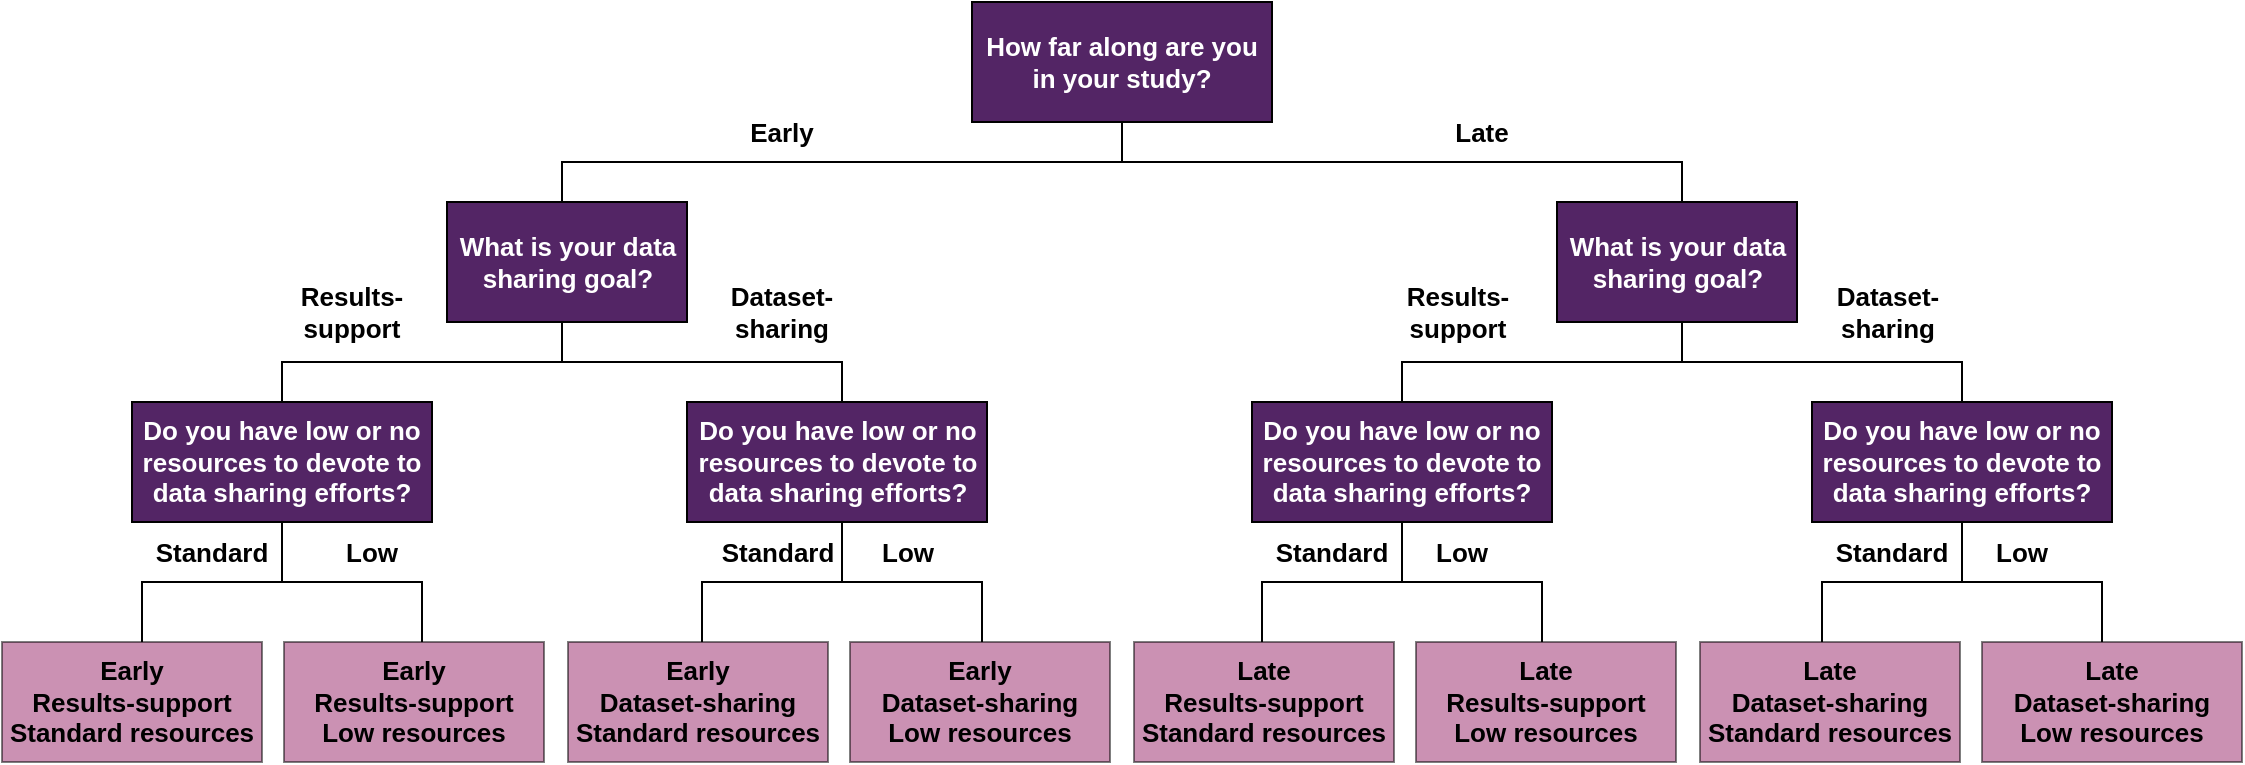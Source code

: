 <mxfile>
    <diagram id="abx7U2HMCxDO-u5szK_p" name="Page-1">
        <mxGraphModel dx="1384" dy="427" grid="1" gridSize="10" guides="1" tooltips="1" connect="1" arrows="1" fold="1" page="1" pageScale="1" pageWidth="850" pageHeight="1100" math="0" shadow="0">
            <root>
                <mxCell id="0"/>
                <mxCell id="1" parent="0"/>
                <mxCell id="2" value="Results-support" style="text;strokeColor=none;align=center;fillColor=none;html=1;verticalAlign=middle;whiteSpace=wrap;rounded=0;fontStyle=1;fontSize=13;" parent="1" vertex="1">
                    <mxGeometry x="110" y="200" width="70" height="30" as="geometry"/>
                </mxCell>
                <mxCell id="3" value="Dataset-sharing" style="text;strokeColor=none;align=center;fillColor=none;html=1;verticalAlign=middle;whiteSpace=wrap;rounded=0;fontStyle=1;fontSize=13;" parent="1" vertex="1">
                    <mxGeometry x="320" y="200" width="80" height="30" as="geometry"/>
                </mxCell>
                <mxCell id="4" value="Standard" style="text;strokeColor=none;align=center;fillColor=none;html=1;verticalAlign=middle;whiteSpace=wrap;rounded=0;fontStyle=1;fontSize=13;" parent="1" vertex="1">
                    <mxGeometry x="40" y="320" width="70" height="30" as="geometry"/>
                </mxCell>
                <mxCell id="5" value="Low" style="text;strokeColor=none;align=center;fillColor=none;html=1;verticalAlign=middle;whiteSpace=wrap;rounded=0;fontStyle=1;fontSize=13;" parent="1" vertex="1">
                    <mxGeometry x="120" y="320" width="70" height="30" as="geometry"/>
                </mxCell>
                <mxCell id="6" value="How far along are you in your study?" style="rounded=0;whiteSpace=wrap;html=1;fontStyle=1;fontSize=13;fillColor=#532565;strokeColor=#000000;fontColor=#FFFFFF;" parent="1" vertex="1">
                    <mxGeometry x="455" y="60" width="150" height="60" as="geometry"/>
                </mxCell>
                <mxCell id="7" value="What is your data sharing goal?" style="rounded=0;whiteSpace=wrap;html=1;fontStyle=1;fontSize=13;fillColor=#532565;fontColor=#FFFFFF;" parent="1" vertex="1">
                    <mxGeometry x="192.5" y="160" width="120" height="60" as="geometry"/>
                </mxCell>
                <mxCell id="8" value="What is your data sharing goal?" style="rounded=0;whiteSpace=wrap;html=1;fontStyle=1;fontSize=13;fillColor=#532565;fontColor=#FFFFFF;" parent="1" vertex="1">
                    <mxGeometry x="747.5" y="160" width="120" height="60" as="geometry"/>
                </mxCell>
                <mxCell id="9" value="Do you have low or no resources to devote to data sharing efforts?" style="rounded=0;whiteSpace=wrap;html=1;fontStyle=1;fontSize=13;fillColor=#532565;fontColor=#FFFFFF;" parent="1" vertex="1">
                    <mxGeometry x="35" y="260" width="150" height="60" as="geometry"/>
                </mxCell>
                <mxCell id="13" value="" style="strokeWidth=1;html=1;shape=mxgraph.flowchart.annotation_2;align=left;labelPosition=right;pointerEvents=1;direction=south;" parent="1" vertex="1">
                    <mxGeometry x="250" y="120" width="560" height="40" as="geometry"/>
                </mxCell>
                <mxCell id="14" value="" style="strokeWidth=1;html=1;shape=mxgraph.flowchart.annotation_2;align=left;labelPosition=right;pointerEvents=1;direction=south;fillStyle=auto;" parent="1" vertex="1">
                    <mxGeometry x="110" y="220" width="280" height="40" as="geometry"/>
                </mxCell>
                <mxCell id="15" value="" style="strokeWidth=1;html=1;shape=mxgraph.flowchart.annotation_2;align=left;labelPosition=right;pointerEvents=1;direction=south;" parent="1" vertex="1">
                    <mxGeometry x="670" y="220" width="280" height="40" as="geometry"/>
                </mxCell>
                <mxCell id="16" value="" style="edgeStyle=none;html=1;" parent="1" source="19" target="20" edge="1">
                    <mxGeometry relative="1" as="geometry"/>
                </mxCell>
                <mxCell id="17" value="" style="edgeStyle=none;html=1;" parent="1" source="19" target="20" edge="1">
                    <mxGeometry relative="1" as="geometry"/>
                </mxCell>
                <mxCell id="18" value="" style="edgeStyle=none;html=1;" parent="1" source="19" edge="1">
                    <mxGeometry relative="1" as="geometry">
                        <mxPoint x="75" y="380" as="targetPoint"/>
                    </mxGeometry>
                </mxCell>
                <mxCell id="19" value="" style="strokeWidth=1;html=1;shape=mxgraph.flowchart.annotation_2;align=left;labelPosition=right;pointerEvents=1;direction=south;shadow=0;strokeColor=default;" parent="1" vertex="1">
                    <mxGeometry x="40" y="320" width="140" height="60" as="geometry"/>
                </mxCell>
                <UserObject label="Early&lt;br style=&quot;font-size: 13px;&quot;&gt;Results-support&lt;br style=&quot;font-size: 13px;&quot;&gt;Low resources" link="early-res-low" id="20">
                    <mxCell style="rounded=0;whiteSpace=wrap;html=1;fontStyle=1;fillColor=#982568;opacity=50;fontSize=13;" parent="1" vertex="1">
                        <mxGeometry x="111" y="380" width="130" height="60" as="geometry"/>
                    </mxCell>
                </UserObject>
                <UserObject label="Early&lt;br style=&quot;font-size: 13px;&quot;&gt;Dataset-sharing&lt;br style=&quot;font-size: 13px;&quot;&gt;Standard resources" link="early-data-stand" id="21">
                    <mxCell style="rounded=0;whiteSpace=wrap;html=1;fontStyle=1;fillColor=#982568;opacity=50;fontSize=13;" parent="1" vertex="1">
                        <mxGeometry x="253" y="380" width="130" height="60" as="geometry"/>
                    </mxCell>
                </UserObject>
                <UserObject label="Early&lt;br style=&quot;font-size: 13px;&quot;&gt;Dataset-sharing&lt;br style=&quot;font-size: 13px;&quot;&gt;Low resources" link="early-data-low" id="22">
                    <mxCell style="rounded=0;whiteSpace=wrap;html=1;fontStyle=1;fillColor=#982568;opacity=50;fontSize=13;" parent="1" vertex="1">
                        <mxGeometry x="394" y="380" width="130" height="60" as="geometry"/>
                    </mxCell>
                </UserObject>
                <UserObject label="Late&lt;br style=&quot;font-size: 13px;&quot;&gt;Results-support&lt;br style=&quot;font-size: 13px;&quot;&gt;Standard resources" link="late-res-stand" id="23">
                    <mxCell style="rounded=0;whiteSpace=wrap;html=1;fontStyle=1;fillColor=#982568;opacity=50;fontSize=13;" parent="1" vertex="1">
                        <mxGeometry x="536" y="380" width="130" height="60" as="geometry"/>
                    </mxCell>
                </UserObject>
                <UserObject label="Late&lt;br style=&quot;font-size: 13px;&quot;&gt;Results-support&lt;br style=&quot;font-size: 13px;&quot;&gt;Low resources" link="late-res-low" id="24">
                    <mxCell style="rounded=0;whiteSpace=wrap;html=1;fontStyle=1;fillColor=#982568;opacity=50;fontSize=13;" parent="1" vertex="1">
                        <mxGeometry x="677" y="380" width="130" height="60" as="geometry"/>
                    </mxCell>
                </UserObject>
                <UserObject label="Late&lt;br style=&quot;font-size: 13px;&quot;&gt;Dataset-sharing&lt;br style=&quot;font-size: 13px;&quot;&gt;Standard resources" link="late-data-stand" id="25">
                    <mxCell style="rounded=0;whiteSpace=wrap;html=1;fontStyle=1;fillColor=#982568;opacity=50;fontSize=13;" parent="1" vertex="1">
                        <mxGeometry x="819" y="380" width="130" height="60" as="geometry"/>
                    </mxCell>
                </UserObject>
                <UserObject label="Late&lt;br style=&quot;font-size: 13px;&quot;&gt;Dataset-sharing&lt;br style=&quot;font-size: 13px;&quot;&gt;Low resources" link="late-data-low" id="26">
                    <mxCell style="rounded=0;whiteSpace=wrap;html=1;fontStyle=1;fillColor=#982568;opacity=50;fontSize=13;" parent="1" vertex="1">
                        <mxGeometry x="960" y="380" width="130" height="60" as="geometry"/>
                    </mxCell>
                </UserObject>
                <mxCell id="27" value="" style="strokeWidth=1;html=1;shape=mxgraph.flowchart.annotation_2;align=left;labelPosition=right;pointerEvents=1;direction=south;" parent="1" vertex="1">
                    <mxGeometry x="320" y="320" width="140" height="60" as="geometry"/>
                </mxCell>
                <mxCell id="28" value="" style="strokeWidth=1;html=1;shape=mxgraph.flowchart.annotation_2;align=left;labelPosition=right;pointerEvents=1;direction=south;" parent="1" vertex="1">
                    <mxGeometry x="600" y="320" width="140" height="60" as="geometry"/>
                </mxCell>
                <mxCell id="29" value="" style="strokeWidth=1;html=1;shape=mxgraph.flowchart.annotation_2;align=left;labelPosition=right;pointerEvents=1;direction=south;" parent="1" vertex="1">
                    <mxGeometry x="880" y="320" width="140" height="60" as="geometry"/>
                </mxCell>
                <mxCell id="30" value="Early" style="text;strokeColor=none;align=center;fillColor=none;html=1;verticalAlign=middle;whiteSpace=wrap;rounded=0;fontStyle=1;fontSize=13;" parent="1" vertex="1">
                    <mxGeometry x="330" y="110" width="60" height="30" as="geometry"/>
                </mxCell>
                <mxCell id="31" value="Late" style="text;strokeColor=none;align=center;fillColor=none;html=1;verticalAlign=middle;whiteSpace=wrap;rounded=0;fontStyle=1;fontSize=13;" parent="1" vertex="1">
                    <mxGeometry x="680" y="110" width="60" height="30" as="geometry"/>
                </mxCell>
                <mxCell id="32" value="Results-support" style="text;strokeColor=none;align=center;fillColor=none;html=1;verticalAlign=middle;whiteSpace=wrap;rounded=0;fontStyle=1;fontSize=13;" parent="1" vertex="1">
                    <mxGeometry x="662.5" y="200" width="70" height="30" as="geometry"/>
                </mxCell>
                <mxCell id="33" value="Dataset-sharing" style="text;strokeColor=none;align=center;fillColor=none;html=1;verticalAlign=middle;whiteSpace=wrap;rounded=0;fontStyle=1;fontSize=13;" parent="1" vertex="1">
                    <mxGeometry x="872.5" y="200" width="80" height="30" as="geometry"/>
                </mxCell>
                <mxCell id="34" value="Standard" style="text;strokeColor=none;align=center;fillColor=none;html=1;verticalAlign=middle;whiteSpace=wrap;rounded=0;fontStyle=1;fontSize=13;" parent="1" vertex="1">
                    <mxGeometry x="322.5" y="320" width="70" height="30" as="geometry"/>
                </mxCell>
                <mxCell id="35" value="Low" style="text;strokeColor=none;align=center;fillColor=none;html=1;verticalAlign=middle;whiteSpace=wrap;rounded=0;fontStyle=1;fontSize=13;" parent="1" vertex="1">
                    <mxGeometry x="387.5" y="320" width="70" height="30" as="geometry"/>
                </mxCell>
                <mxCell id="36" value="Standard" style="text;strokeColor=none;align=center;fillColor=none;html=1;verticalAlign=middle;whiteSpace=wrap;rounded=0;fontStyle=1;fontSize=13;" parent="1" vertex="1">
                    <mxGeometry x="600" y="320" width="70" height="30" as="geometry"/>
                </mxCell>
                <mxCell id="37" value="Low" style="text;strokeColor=none;align=center;fillColor=none;html=1;verticalAlign=middle;whiteSpace=wrap;rounded=0;fontStyle=1;fontSize=13;" parent="1" vertex="1">
                    <mxGeometry x="665" y="320" width="70" height="30" as="geometry"/>
                </mxCell>
                <mxCell id="38" value="Standard" style="text;strokeColor=none;align=center;fillColor=none;html=1;verticalAlign=middle;whiteSpace=wrap;rounded=0;fontStyle=1;fontSize=13;" parent="1" vertex="1">
                    <mxGeometry x="880" y="320" width="70" height="30" as="geometry"/>
                </mxCell>
                <mxCell id="39" value="Low" style="text;strokeColor=none;align=center;fillColor=none;html=1;verticalAlign=middle;whiteSpace=wrap;rounded=0;fontStyle=1;fontSize=13;" parent="1" vertex="1">
                    <mxGeometry x="945" y="320" width="70" height="30" as="geometry"/>
                </mxCell>
                <UserObject label="Early&lt;br style=&quot;font-size: 13px;&quot;&gt;Results-support&lt;br style=&quot;font-size: 13px;&quot;&gt;Standard resources" link="early-res-stand" id="40">
                    <mxCell style="rounded=0;whiteSpace=wrap;html=1;fontStyle=1;fillColor=#982568;opacity=50;fontSize=13;" parent="1" vertex="1">
                        <mxGeometry x="-30" y="380" width="130" height="60" as="geometry"/>
                    </mxCell>
                </UserObject>
                <mxCell id="41" value="" style="strokeWidth=1;html=1;shape=mxgraph.flowchart.annotation_2;align=left;labelPosition=right;pointerEvents=1;direction=south;shadow=0;strokeColor=default;" parent="1" vertex="1">
                    <mxGeometry x="40" y="320" width="140" height="60" as="geometry"/>
                </mxCell>
                <mxCell id="42" value="" style="strokeWidth=1;html=1;shape=mxgraph.flowchart.annotation_2;align=left;labelPosition=right;pointerEvents=1;direction=south;" parent="1" vertex="1">
                    <mxGeometry x="320" y="320" width="140" height="60" as="geometry"/>
                </mxCell>
                <mxCell id="44" value="" style="strokeWidth=1;html=1;shape=mxgraph.flowchart.annotation_2;align=left;labelPosition=right;pointerEvents=1;direction=south;fontSize=13;" parent="1" vertex="1">
                    <mxGeometry x="320" y="320" width="140" height="60" as="geometry"/>
                </mxCell>
                <mxCell id="45" value="" style="strokeWidth=1;html=1;shape=mxgraph.flowchart.annotation_2;align=left;labelPosition=right;pointerEvents=1;direction=south;" parent="1" vertex="1">
                    <mxGeometry x="880" y="320" width="140" height="60" as="geometry"/>
                </mxCell>
                <mxCell id="46" value="" style="strokeWidth=1;html=1;shape=mxgraph.flowchart.annotation_2;align=left;labelPosition=right;pointerEvents=1;direction=south;fillStyle=auto;" parent="1" vertex="1">
                    <mxGeometry x="110" y="220" width="280" height="40" as="geometry"/>
                </mxCell>
                <mxCell id="43" value="" style="strokeWidth=1;html=1;shape=mxgraph.flowchart.annotation_2;align=left;labelPosition=right;pointerEvents=1;direction=south;shadow=0;strokeColor=default;" parent="1" vertex="1">
                    <mxGeometry x="40" y="320" width="140" height="60" as="geometry"/>
                </mxCell>
                <mxCell id="47" value="Do you have low or no resources to devote to data sharing efforts?" style="rounded=0;whiteSpace=wrap;html=1;fontStyle=1;fontSize=13;fillColor=#532565;fontColor=#FFFFFF;" parent="1" vertex="1">
                    <mxGeometry x="312.5" y="260" width="150" height="60" as="geometry"/>
                </mxCell>
                <mxCell id="48" value="Do you have low or no resources to devote to data sharing efforts?" style="rounded=0;whiteSpace=wrap;html=1;fontStyle=1;fontSize=13;fillColor=#532565;fontColor=#FFFFFF;" parent="1" vertex="1">
                    <mxGeometry x="595" y="260" width="150" height="60" as="geometry"/>
                </mxCell>
                <mxCell id="49" value="Do you have low or no resources to devote to data sharing efforts?" style="rounded=0;whiteSpace=wrap;html=1;fontStyle=1;fontSize=13;fillColor=#532565;fontColor=#FFFFFF;" parent="1" vertex="1">
                    <mxGeometry x="875" y="260" width="150" height="60" as="geometry"/>
                </mxCell>
            </root>
        </mxGraphModel>
    </diagram>
</mxfile>